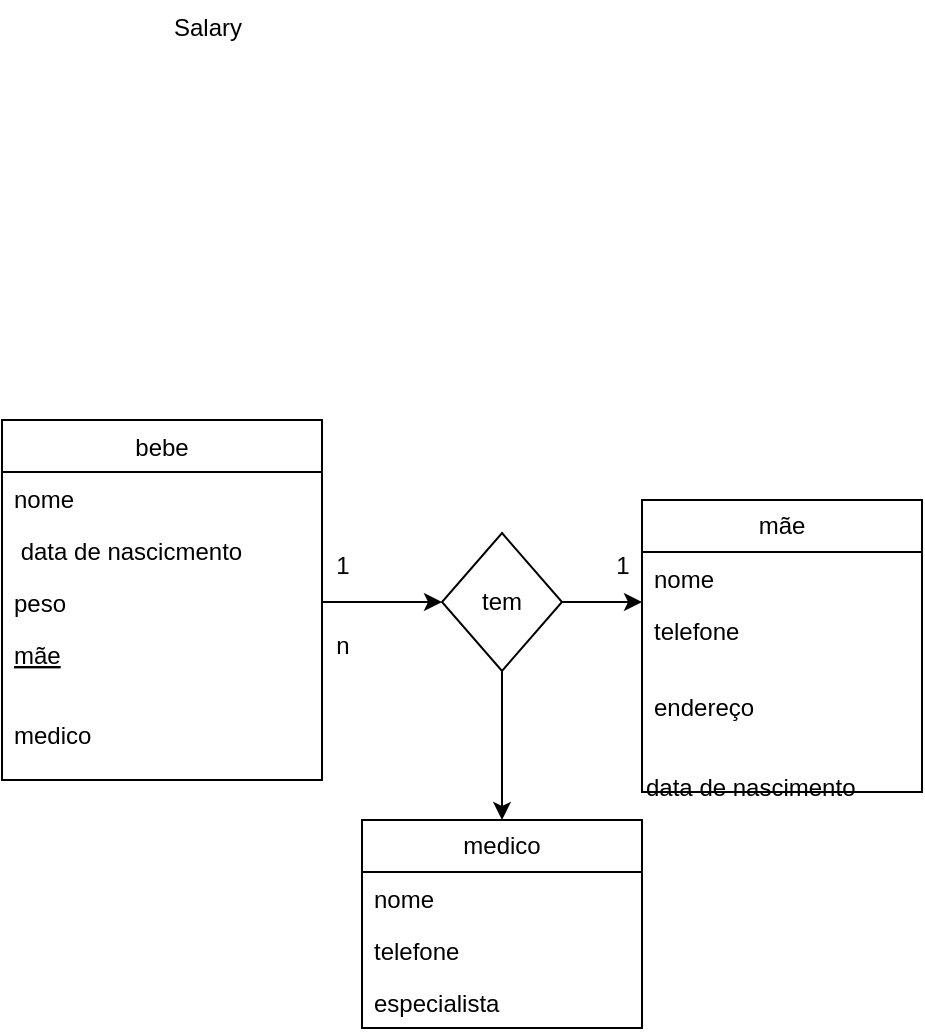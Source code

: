 <mxfile version="21.6.9" type="github">
  <diagram id="C5RBs43oDa-KdzZeNtuy" name="Page-1">
    <mxGraphModel dx="1434" dy="1892" grid="1" gridSize="10" guides="1" tooltips="1" connect="1" arrows="1" fold="1" page="1" pageScale="1" pageWidth="827" pageHeight="1169" math="0" shadow="0">
      <root>
        <mxCell id="WIyWlLk6GJQsqaUBKTNV-0" />
        <mxCell id="WIyWlLk6GJQsqaUBKTNV-1" parent="WIyWlLk6GJQsqaUBKTNV-0" />
        <mxCell id="zkfFHV4jXpPFQw0GAbJ--6" value="bebe" style="swimlane;fontStyle=0;align=center;verticalAlign=top;childLayout=stackLayout;horizontal=1;startSize=26;horizontalStack=0;resizeParent=1;resizeLast=0;collapsible=1;marginBottom=0;rounded=0;shadow=0;strokeWidth=1;" parent="WIyWlLk6GJQsqaUBKTNV-1" vertex="1">
          <mxGeometry x="50" y="150" width="160" height="180" as="geometry">
            <mxRectangle x="130" y="380" width="160" height="26" as="alternateBounds" />
          </mxGeometry>
        </mxCell>
        <mxCell id="zkfFHV4jXpPFQw0GAbJ--7" value="nome" style="text;align=left;verticalAlign=top;spacingLeft=4;spacingRight=4;overflow=hidden;rotatable=0;points=[[0,0.5],[1,0.5]];portConstraint=eastwest;" parent="zkfFHV4jXpPFQw0GAbJ--6" vertex="1">
          <mxGeometry y="26" width="160" height="26" as="geometry" />
        </mxCell>
        <mxCell id="zkfFHV4jXpPFQw0GAbJ--8" value=" data de nascicmento" style="text;align=left;verticalAlign=top;spacingLeft=4;spacingRight=4;overflow=hidden;rotatable=0;points=[[0,0.5],[1,0.5]];portConstraint=eastwest;rounded=0;shadow=0;html=0;" parent="zkfFHV4jXpPFQw0GAbJ--6" vertex="1">
          <mxGeometry y="52" width="160" height="26" as="geometry" />
        </mxCell>
        <mxCell id="zkfFHV4jXpPFQw0GAbJ--11" value="peso" style="text;align=left;verticalAlign=top;spacingLeft=4;spacingRight=4;overflow=hidden;rotatable=0;points=[[0,0.5],[1,0.5]];portConstraint=eastwest;" parent="zkfFHV4jXpPFQw0GAbJ--6" vertex="1">
          <mxGeometry y="78" width="160" height="26" as="geometry" />
        </mxCell>
        <mxCell id="zkfFHV4jXpPFQw0GAbJ--10" value="mãe" style="text;align=left;verticalAlign=top;spacingLeft=4;spacingRight=4;overflow=hidden;rotatable=0;points=[[0,0.5],[1,0.5]];portConstraint=eastwest;fontStyle=4" parent="zkfFHV4jXpPFQw0GAbJ--6" vertex="1">
          <mxGeometry y="104" width="160" height="26" as="geometry" />
        </mxCell>
        <mxCell id="P7O_-ol9QzKkmZ2BQq9Z-3" value="&#xa;medico&#xa;" style="text;align=left;verticalAlign=top;spacingLeft=4;spacingRight=4;overflow=hidden;rotatable=0;points=[[0,0.5],[1,0.5]];portConstraint=eastwest;" vertex="1" parent="zkfFHV4jXpPFQw0GAbJ--6">
          <mxGeometry y="130" width="160" height="30" as="geometry" />
        </mxCell>
        <mxCell id="zkfFHV4jXpPFQw0GAbJ--14" value="Salary" style="text;align=left;verticalAlign=top;spacingLeft=4;spacingRight=4;overflow=hidden;rotatable=0;points=[[0,0.5],[1,0.5]];portConstraint=eastwest;" parent="WIyWlLk6GJQsqaUBKTNV-1" vertex="1">
          <mxGeometry x="130" y="-60" width="160" height="26" as="geometry" />
        </mxCell>
        <mxCell id="P7O_-ol9QzKkmZ2BQq9Z-6" style="edgeStyle=orthogonalEdgeStyle;rounded=0;orthogonalLoop=1;jettySize=auto;html=1;exitX=1;exitY=0.5;exitDx=0;exitDy=0;" edge="1" parent="WIyWlLk6GJQsqaUBKTNV-1" source="P7O_-ol9QzKkmZ2BQq9Z-5">
          <mxGeometry relative="1" as="geometry">
            <mxPoint x="370" y="241" as="targetPoint" />
          </mxGeometry>
        </mxCell>
        <mxCell id="P7O_-ol9QzKkmZ2BQq9Z-24" style="edgeStyle=orthogonalEdgeStyle;rounded=0;orthogonalLoop=1;jettySize=auto;html=1;exitX=0.5;exitY=1;exitDx=0;exitDy=0;" edge="1" parent="WIyWlLk6GJQsqaUBKTNV-1" source="P7O_-ol9QzKkmZ2BQq9Z-5" target="P7O_-ol9QzKkmZ2BQq9Z-25">
          <mxGeometry relative="1" as="geometry">
            <mxPoint x="300" y="340" as="targetPoint" />
          </mxGeometry>
        </mxCell>
        <mxCell id="P7O_-ol9QzKkmZ2BQq9Z-5" value="tem" style="rhombus;whiteSpace=wrap;html=1;" vertex="1" parent="WIyWlLk6GJQsqaUBKTNV-1">
          <mxGeometry x="270" y="206.5" width="60" height="69" as="geometry" />
        </mxCell>
        <mxCell id="P7O_-ol9QzKkmZ2BQq9Z-4" style="edgeStyle=orthogonalEdgeStyle;rounded=0;orthogonalLoop=1;jettySize=auto;html=1;exitX=1;exitY=0.5;exitDx=0;exitDy=0;" edge="1" parent="WIyWlLk6GJQsqaUBKTNV-1" source="zkfFHV4jXpPFQw0GAbJ--11" target="P7O_-ol9QzKkmZ2BQq9Z-5">
          <mxGeometry relative="1" as="geometry">
            <mxPoint x="290" y="241" as="targetPoint" />
          </mxGeometry>
        </mxCell>
        <mxCell id="P7O_-ol9QzKkmZ2BQq9Z-7" value="mãe" style="swimlane;fontStyle=0;childLayout=stackLayout;horizontal=1;startSize=26;fillColor=none;horizontalStack=0;resizeParent=1;resizeParentMax=0;resizeLast=0;collapsible=1;marginBottom=0;whiteSpace=wrap;html=1;" vertex="1" parent="WIyWlLk6GJQsqaUBKTNV-1">
          <mxGeometry x="370" y="190" width="140" height="146" as="geometry" />
        </mxCell>
        <mxCell id="P7O_-ol9QzKkmZ2BQq9Z-8" value="nome" style="text;strokeColor=none;fillColor=none;align=left;verticalAlign=top;spacingLeft=4;spacingRight=4;overflow=hidden;rotatable=0;points=[[0,0.5],[1,0.5]];portConstraint=eastwest;whiteSpace=wrap;html=1;" vertex="1" parent="P7O_-ol9QzKkmZ2BQq9Z-7">
          <mxGeometry y="26" width="140" height="26" as="geometry" />
        </mxCell>
        <mxCell id="P7O_-ol9QzKkmZ2BQq9Z-10" value="telefone" style="text;strokeColor=none;fillColor=none;align=left;verticalAlign=top;spacingLeft=4;spacingRight=4;overflow=hidden;rotatable=0;points=[[0,0.5],[1,0.5]];portConstraint=eastwest;whiteSpace=wrap;html=1;" vertex="1" parent="P7O_-ol9QzKkmZ2BQq9Z-7">
          <mxGeometry y="52" width="140" height="38" as="geometry" />
        </mxCell>
        <mxCell id="P7O_-ol9QzKkmZ2BQq9Z-9" value="endereço" style="text;strokeColor=none;fillColor=none;align=left;verticalAlign=top;spacingLeft=4;spacingRight=4;overflow=hidden;rotatable=0;points=[[0,0.5],[1,0.5]];portConstraint=eastwest;whiteSpace=wrap;html=1;" vertex="1" parent="P7O_-ol9QzKkmZ2BQq9Z-7">
          <mxGeometry y="90" width="140" height="26" as="geometry" />
        </mxCell>
        <mxCell id="P7O_-ol9QzKkmZ2BQq9Z-15" value="&lt;div&gt;&lt;br&gt;&lt;/div&gt;&lt;div&gt;data de nascimento&lt;br&gt;&lt;/div&gt;" style="text;whiteSpace=wrap;html=1;" vertex="1" parent="P7O_-ol9QzKkmZ2BQq9Z-7">
          <mxGeometry y="116" width="140" height="30" as="geometry" />
        </mxCell>
        <mxCell id="P7O_-ol9QzKkmZ2BQq9Z-18" value="1" style="text;html=1;align=center;verticalAlign=middle;resizable=0;points=[];autosize=1;strokeColor=none;fillColor=none;" vertex="1" parent="WIyWlLk6GJQsqaUBKTNV-1">
          <mxGeometry x="345" y="208" width="30" height="30" as="geometry" />
        </mxCell>
        <mxCell id="P7O_-ol9QzKkmZ2BQq9Z-19" value="1" style="text;html=1;align=center;verticalAlign=middle;resizable=0;points=[];autosize=1;strokeColor=none;fillColor=none;" vertex="1" parent="WIyWlLk6GJQsqaUBKTNV-1">
          <mxGeometry x="205" y="208" width="30" height="30" as="geometry" />
        </mxCell>
        <mxCell id="P7O_-ol9QzKkmZ2BQq9Z-23" value="n" style="text;html=1;align=center;verticalAlign=middle;resizable=0;points=[];autosize=1;strokeColor=none;fillColor=none;" vertex="1" parent="WIyWlLk6GJQsqaUBKTNV-1">
          <mxGeometry x="205" y="248" width="30" height="30" as="geometry" />
        </mxCell>
        <mxCell id="P7O_-ol9QzKkmZ2BQq9Z-25" value="medico" style="swimlane;fontStyle=0;childLayout=stackLayout;horizontal=1;startSize=26;fillColor=none;horizontalStack=0;resizeParent=1;resizeParentMax=0;resizeLast=0;collapsible=1;marginBottom=0;whiteSpace=wrap;html=1;" vertex="1" parent="WIyWlLk6GJQsqaUBKTNV-1">
          <mxGeometry x="230" y="350" width="140" height="104" as="geometry" />
        </mxCell>
        <mxCell id="P7O_-ol9QzKkmZ2BQq9Z-26" value="nome" style="text;strokeColor=none;fillColor=none;align=left;verticalAlign=top;spacingLeft=4;spacingRight=4;overflow=hidden;rotatable=0;points=[[0,0.5],[1,0.5]];portConstraint=eastwest;whiteSpace=wrap;html=1;" vertex="1" parent="P7O_-ol9QzKkmZ2BQq9Z-25">
          <mxGeometry y="26" width="140" height="26" as="geometry" />
        </mxCell>
        <mxCell id="P7O_-ol9QzKkmZ2BQq9Z-27" value="telefone" style="text;strokeColor=none;fillColor=none;align=left;verticalAlign=top;spacingLeft=4;spacingRight=4;overflow=hidden;rotatable=0;points=[[0,0.5],[1,0.5]];portConstraint=eastwest;whiteSpace=wrap;html=1;" vertex="1" parent="P7O_-ol9QzKkmZ2BQq9Z-25">
          <mxGeometry y="52" width="140" height="26" as="geometry" />
        </mxCell>
        <mxCell id="P7O_-ol9QzKkmZ2BQq9Z-28" value="especialista" style="text;strokeColor=none;fillColor=none;align=left;verticalAlign=top;spacingLeft=4;spacingRight=4;overflow=hidden;rotatable=0;points=[[0,0.5],[1,0.5]];portConstraint=eastwest;whiteSpace=wrap;html=1;" vertex="1" parent="P7O_-ol9QzKkmZ2BQq9Z-25">
          <mxGeometry y="78" width="140" height="26" as="geometry" />
        </mxCell>
      </root>
    </mxGraphModel>
  </diagram>
</mxfile>
